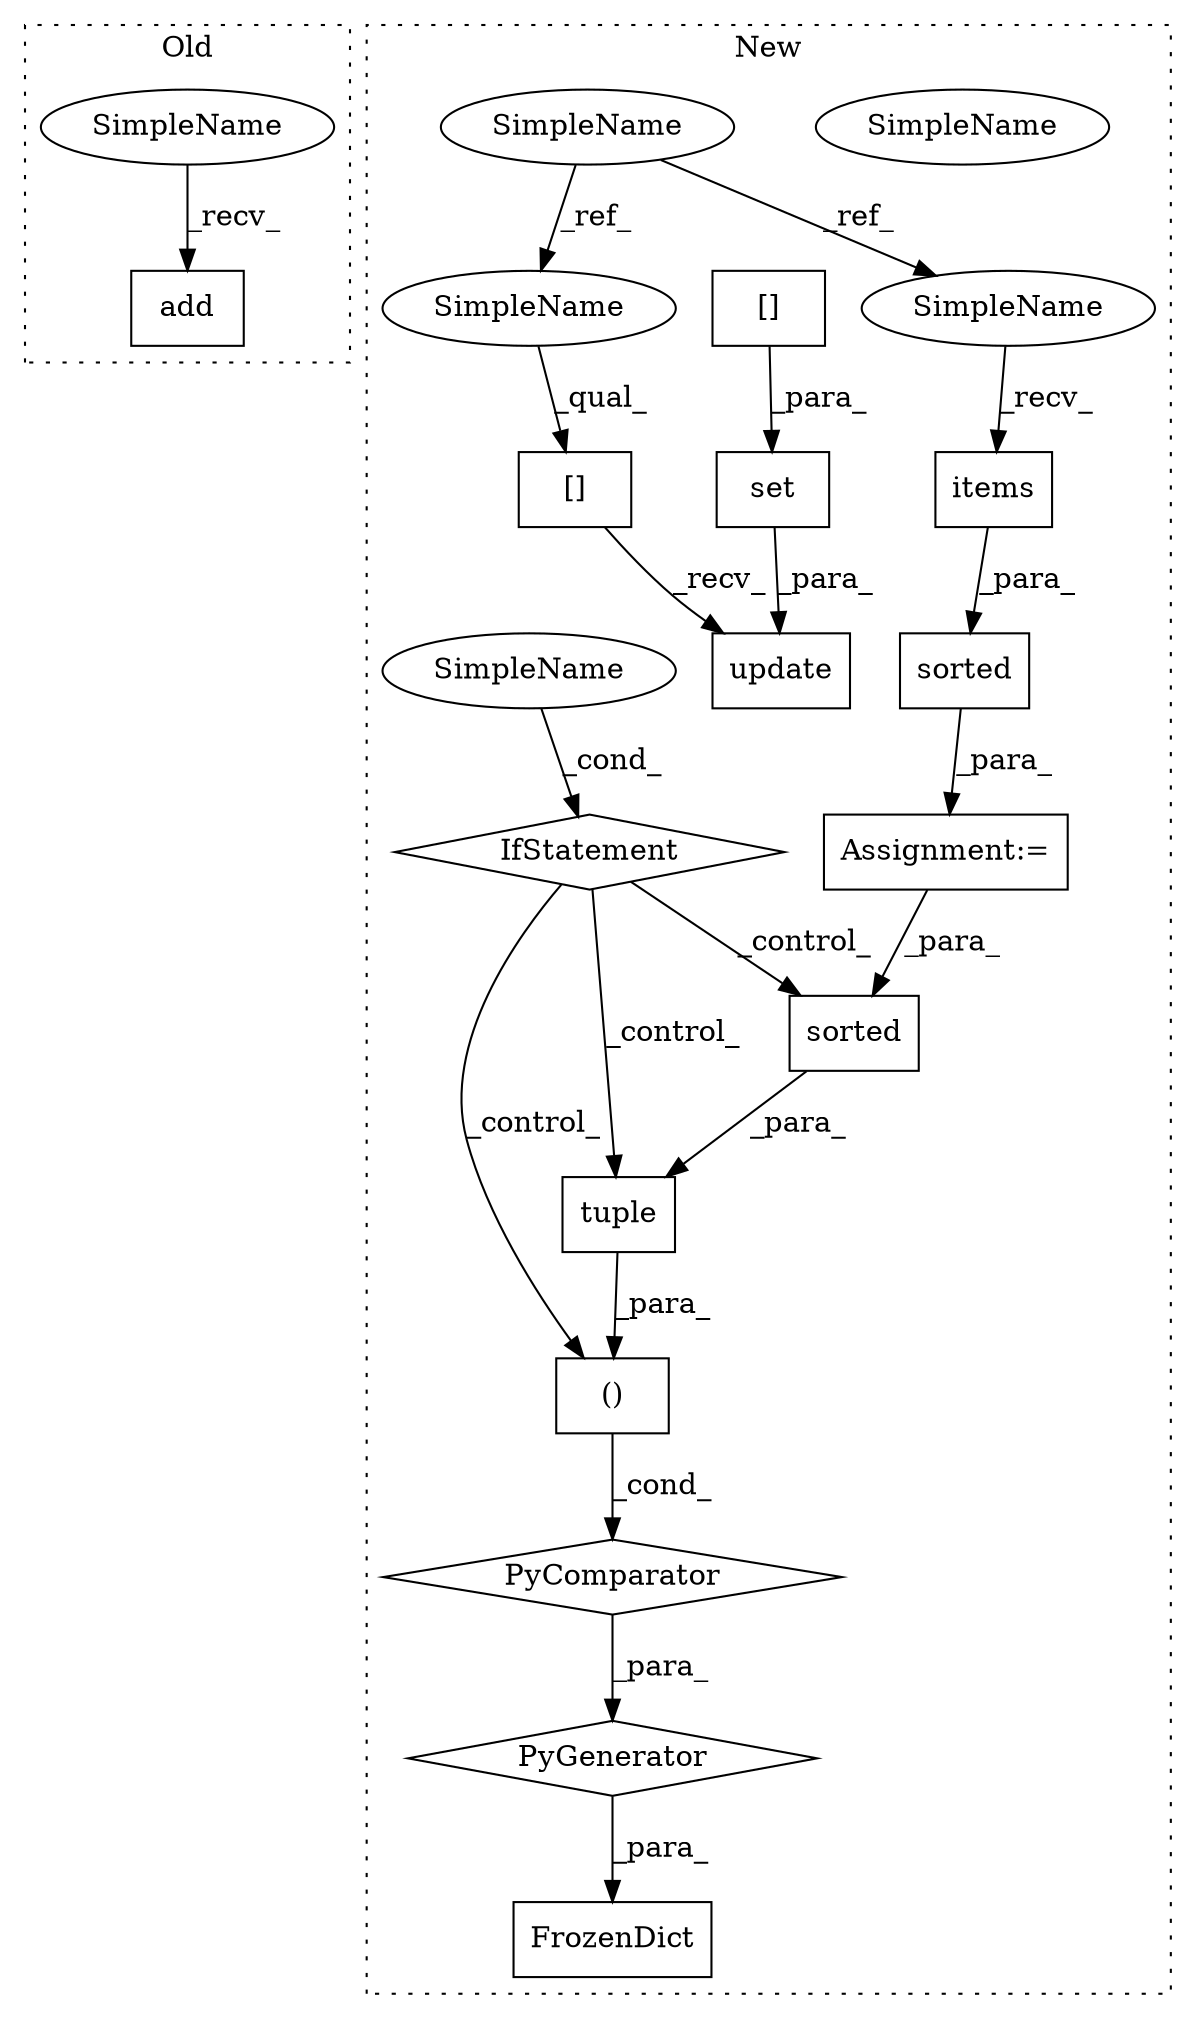 digraph G {
subgraph cluster0 {
1 [label="add" a="32" s="3167,3177" l="4,1" shape="box"];
21 [label="SimpleName" a="42" s="3129" l="37" shape="ellipse"];
label = "Old";
style="dotted";
}
subgraph cluster1 {
2 [label="tuple" a="32" s="4500,4515" l="6,1" shape="box"];
3 [label="Assignment:=" a="7" s="4593" l="69" shape="box"];
4 [label="PyGenerator" a="107" s="4486" l="187" shape="diamond"];
5 [label="PyComparator" a="113" s="4593" l="69" shape="diamond"];
6 [label="()" a="106" s="4486" l="30" shape="box"];
7 [label="sorted" a="32" s="4600,4652" l="7,1" shape="box"];
8 [label="FrozenDict" a="32" s="4461,4673" l="25,-8" shape="box"];
9 [label="sorted" a="32" s="4506,4514" l="7,1" shape="box"];
10 [label="IfStatement" a="25" s="4593" l="69" shape="diamond"];
11 [label="SimpleName" a="42" s="4657" l="5" shape="ellipse"];
12 [label="items" a="32" s="4645" l="7" shape="box"];
13 [label="SimpleName" a="42" s="2721" l="37" shape="ellipse"];
14 [label="[]" a="2" s="3960,4004" l="38,1" shape="box"];
15 [label="update" a="32" s="4006,4056" l="7,1" shape="box"];
16 [label="set" a="32" s="4013,4055" l="4,1" shape="box"];
17 [label="[]" a="2" s="4017,4044" l="21,1" shape="box"];
18 [label="SimpleName" a="42" s="3960" l="37" shape="ellipse"];
19 [label="SimpleName" a="42" s="4607" l="37" shape="ellipse"];
20 [label="SimpleName" a="42" s="4657" l="5" shape="ellipse"];
label = "New";
style="dotted";
}
2 -> 6 [label="_para_"];
3 -> 9 [label="_para_"];
4 -> 8 [label="_para_"];
5 -> 4 [label="_para_"];
6 -> 5 [label="_cond_"];
7 -> 3 [label="_para_"];
9 -> 2 [label="_para_"];
10 -> 6 [label="_control_"];
10 -> 9 [label="_control_"];
10 -> 2 [label="_control_"];
12 -> 7 [label="_para_"];
13 -> 18 [label="_ref_"];
13 -> 19 [label="_ref_"];
14 -> 15 [label="_recv_"];
16 -> 15 [label="_para_"];
17 -> 16 [label="_para_"];
18 -> 14 [label="_qual_"];
19 -> 12 [label="_recv_"];
20 -> 10 [label="_cond_"];
21 -> 1 [label="_recv_"];
}